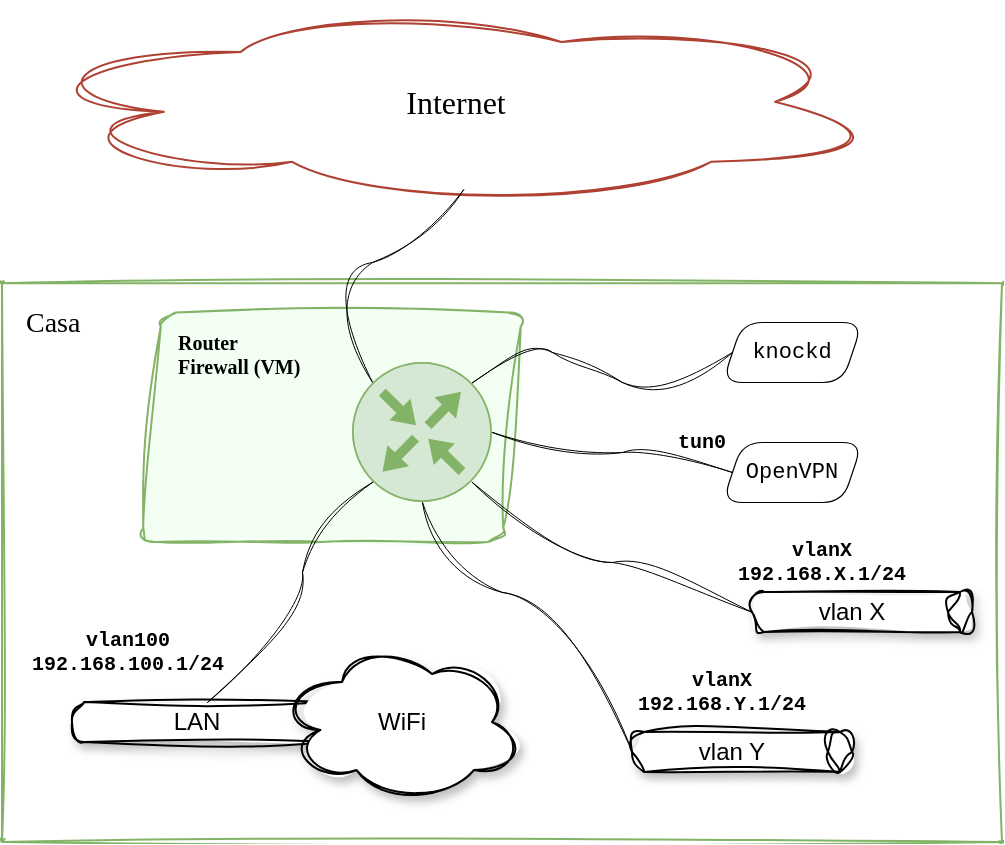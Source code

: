 <mxfile version="21.2.1" type="device">
  <diagram name="Page-1" id="sTeGwQV9_m6BofXgbJ5z">
    <mxGraphModel dx="2238" dy="1778" grid="1" gridSize="10" guides="1" tooltips="1" connect="1" arrows="1" fold="1" page="1" pageScale="1" pageWidth="1169" pageHeight="1654" math="0" shadow="0">
      <root>
        <mxCell id="0" />
        <mxCell id="1" parent="0" />
        <mxCell id="vNXa2KsQY14kPwiRae87-1" value="Casa" style="rounded=1;whiteSpace=wrap;html=1;align=left;spacingLeft=12;spacingTop=7;spacing=0;fontSize=14;fillColor=none;strokeColor=#82b366;verticalAlign=top;arcSize=0;strokeWidth=1;fontFamily=Verdana;sketch=1;curveFitting=1;jiggle=2;shadow=0;glass=0;fillStyle=auto;" parent="1" vertex="1">
          <mxGeometry x="120" y="220.58" width="500" height="279.42" as="geometry" />
        </mxCell>
        <mxCell id="9VNMI-Gynohl_PvULlB7-31" value="" style="group" vertex="1" connectable="0" parent="1">
          <mxGeometry x="190" y="235.29" width="190" height="114.71" as="geometry" />
        </mxCell>
        <mxCell id="9VNMI-Gynohl_PvULlB7-32" value="" style="shape=parallelogram;perimeter=parallelogramPerimeter;whiteSpace=wrap;html=1;fixedSize=1;size=10;rounded=1;sketch=1;curveFitting=1;jiggle=2;fontSize=11;strokeWidth=1;fillColor=#F2FFF2;strokeColor=#82b366;fillStyle=solid;arcSize=14;" vertex="1" parent="9VNMI-Gynohl_PvULlB7-31">
          <mxGeometry width="190" height="114.71" as="geometry" />
        </mxCell>
        <mxCell id="9VNMI-Gynohl_PvULlB7-34" value="&lt;b style=&quot;border-color: var(--border-color); color: rgb(0, 0, 0); font-family: Verdana; font-size: 10px; font-style: normal; font-variant-ligatures: normal; font-variant-caps: normal; letter-spacing: normal; orphans: 2; text-indent: 0px; text-transform: none; widows: 2; word-spacing: 0px; -webkit-text-stroke-width: 0px; background-color: initial; text-decoration-thickness: initial; text-decoration-style: initial; text-decoration-color: initial;&quot;&gt;Router&lt;br style=&quot;font-size: 10px;&quot;&gt;&lt;/b&gt;&lt;b style=&quot;border-color: var(--border-color); color: rgb(0, 0, 0); font-family: Verdana; font-size: 10px; font-style: normal; font-variant-ligatures: normal; font-variant-caps: normal; letter-spacing: normal; orphans: 2; text-indent: 0px; text-transform: none; widows: 2; word-spacing: 0px; -webkit-text-stroke-width: 0px; background-color: initial; text-decoration-thickness: initial; text-decoration-style: initial; text-decoration-color: initial;&quot;&gt;Firewall&amp;nbsp;&lt;/b&gt;&lt;b style=&quot;border-color: var(--border-color); color: rgb(0, 0, 0); font-family: Verdana; font-size: 10px; font-style: normal; font-variant-ligatures: normal; font-variant-caps: normal; letter-spacing: normal; orphans: 2; text-indent: 0px; text-transform: none; widows: 2; word-spacing: 0px; -webkit-text-stroke-width: 0px; background-color: initial; text-decoration-thickness: initial; text-decoration-style: initial; text-decoration-color: initial;&quot;&gt;(VM)&lt;/b&gt;" style="text;whiteSpace=wrap;html=1;align=left;fontSize=10;" vertex="1" parent="9VNMI-Gynohl_PvULlB7-31">
          <mxGeometry x="15.69" y="2.54" width="79.31" height="34.331" as="geometry" />
        </mxCell>
        <mxCell id="z99PI1cJXAMRWRogK8VI-193" value="Internet" style="ellipse;shape=cloud;whiteSpace=wrap;html=1;fillColor=none;strokeColor=#ae4132;fontSize=16;sketch=1;curveFitting=1;jiggle=2;fontFamily=Verdana;labelPosition=center;verticalLabelPosition=middle;align=center;verticalAlign=middle;" parent="1" vertex="1">
          <mxGeometry x="132.5" y="80" width="427.5" height="99.86" as="geometry" />
        </mxCell>
        <mxCell id="z99PI1cJXAMRWRogK8VI-212" value="" style="orthogonalLoop=1;jettySize=auto;html=1;startArrow=none;startFill=0;startSize=2;endSize=2;endArrow=none;endFill=0;exitX=0.145;exitY=0.145;exitDx=0;exitDy=0;sketch=1;curveFitting=1;jiggle=2;entryX=0.51;entryY=0.938;entryDx=0;entryDy=0;entryPerimeter=0;strokeWidth=0.5;exitPerimeter=0;curved=1;" parent="1" target="z99PI1cJXAMRWRogK8VI-193" edge="1" source="UGnT0N85BE51naAXe4o1-1">
          <mxGeometry relative="1" as="geometry">
            <mxPoint x="410.885" y="231.58" as="sourcePoint" />
            <mxPoint x="440" y="151.58" as="targetPoint" />
            <Array as="points">
              <mxPoint x="280" y="220" />
              <mxPoint x="330" y="200" />
            </Array>
          </mxGeometry>
        </mxCell>
        <mxCell id="UGnT0N85BE51naAXe4o1-1" value="&lt;div style=&quot;text-align: left;&quot;&gt;&lt;br&gt;&lt;/div&gt;" style="points=[[0.5,0,0],[1,0.5,0],[0.5,1,0],[0,0.5,0],[0.145,0.145,0],[0.856,0.145,0],[0.855,0.856,0],[0.145,0.855,0]];verticalLabelPosition=middle;html=1;verticalAlign=middle;aspect=fixed;align=right;pointerEvents=1;shape=mxgraph.cisco19.rect;prIcon=router;fillColor=#d5e8d4;strokeColor=#82b366;fontSize=15;fontFamily=Verdana;spacing=5;labelPosition=left;fontStyle=0" parent="1" vertex="1">
          <mxGeometry x="295" y="260" width="70" height="70" as="geometry" />
        </mxCell>
        <mxCell id="9VNMI-Gynohl_PvULlB7-2" value="LAN" style="shape=cylinder3;whiteSpace=wrap;html=1;boundedLbl=1;backgroundOutline=1;size=6;rotation=90;sketch=1;curveFitting=1;jiggle=2;shadow=1;horizontal=0;" vertex="1" parent="1">
          <mxGeometry x="212.5" y="372.5" width="20" height="135" as="geometry" />
        </mxCell>
        <mxCell id="9VNMI-Gynohl_PvULlB7-3" value="WiFi" style="ellipse;shape=cloud;whiteSpace=wrap;html=1;sketch=1;curveFitting=1;jiggle=2;shadow=1;" vertex="1" parent="1">
          <mxGeometry x="260" y="400" width="120" height="80" as="geometry" />
        </mxCell>
        <mxCell id="9VNMI-Gynohl_PvULlB7-5" value="" style="orthogonalLoop=1;jettySize=auto;html=1;startArrow=none;startFill=0;startSize=2;endSize=2;endArrow=none;endFill=0;exitX=0;exitY=0.5;exitDx=0;exitDy=0;sketch=1;curveFitting=1;jiggle=2;entryX=0.145;entryY=0.855;entryDx=0;entryDy=0;entryPerimeter=0;strokeWidth=0.5;exitPerimeter=0;curved=1;" edge="1" parent="1" source="9VNMI-Gynohl_PvULlB7-2" target="UGnT0N85BE51naAXe4o1-1">
          <mxGeometry relative="1" as="geometry">
            <mxPoint x="435" y="250" as="sourcePoint" />
            <mxPoint x="344" y="161" as="targetPoint" />
            <Array as="points">
              <mxPoint x="270" y="390" />
              <mxPoint x="270" y="340" />
            </Array>
          </mxGeometry>
        </mxCell>
        <mxCell id="9VNMI-Gynohl_PvULlB7-6" value="" style="orthogonalLoop=1;jettySize=auto;html=1;startArrow=none;startFill=0;startSize=2;endSize=2;endArrow=none;endFill=0;sketch=1;curveFitting=1;jiggle=2;entryX=0.855;entryY=0.856;entryDx=0;entryDy=0;entryPerimeter=0;strokeWidth=0.5;exitX=0.5;exitY=1;exitDx=0;exitDy=0;exitPerimeter=0;curved=1;" edge="1" parent="1" source="9VNMI-Gynohl_PvULlB7-7" target="UGnT0N85BE51naAXe4o1-1">
          <mxGeometry relative="1" as="geometry">
            <mxPoint x="660" y="280" as="sourcePoint" />
            <mxPoint x="410" y="310" as="targetPoint" />
            <Array as="points">
              <mxPoint x="450" y="360" />
              <mxPoint x="400" y="360" />
            </Array>
          </mxGeometry>
        </mxCell>
        <mxCell id="9VNMI-Gynohl_PvULlB7-7" value="vlan X" style="shape=cylinder3;whiteSpace=wrap;html=1;boundedLbl=1;backgroundOutline=1;size=6;rotation=90;sketch=1;curveFitting=1;jiggle=2;shadow=1;horizontal=0;" vertex="1" parent="1">
          <mxGeometry x="540" y="330" width="20" height="110" as="geometry" />
        </mxCell>
        <mxCell id="9VNMI-Gynohl_PvULlB7-8" value="vlan Y" style="shape=cylinder3;whiteSpace=wrap;html=1;boundedLbl=1;backgroundOutline=1;size=6;rotation=90;sketch=1;curveFitting=1;jiggle=2;shadow=1;horizontal=0;" vertex="1" parent="1">
          <mxGeometry x="480" y="400" width="20" height="110" as="geometry" />
        </mxCell>
        <mxCell id="9VNMI-Gynohl_PvULlB7-10" value="" style="orthogonalLoop=1;jettySize=auto;html=1;startArrow=none;startFill=0;startSize=2;endSize=2;endArrow=none;endFill=0;sketch=1;curveFitting=1;jiggle=2;strokeWidth=0.5;exitX=0.5;exitY=1;exitDx=0;exitDy=0;exitPerimeter=0;entryX=0.5;entryY=1;entryDx=0;entryDy=0;entryPerimeter=0;curved=1;" edge="1" parent="1" source="9VNMI-Gynohl_PvULlB7-8" target="UGnT0N85BE51naAXe4o1-1">
          <mxGeometry relative="1" as="geometry">
            <mxPoint x="465" y="395" as="sourcePoint" />
            <mxPoint x="370" y="310" as="targetPoint" />
            <Array as="points">
              <mxPoint x="400" y="380" />
              <mxPoint x="340" y="370" />
            </Array>
          </mxGeometry>
        </mxCell>
        <mxCell id="9VNMI-Gynohl_PvULlB7-11" value="&lt;div style=&quot;text-align: left;&quot;&gt;&lt;font face=&quot;Courier New&quot; data-font-src=&quot;https://fonts.googleapis.com/css?family=Rock+Salt&quot;&gt;knockd&lt;/font&gt;&lt;/div&gt;" style="shape=parallelogram;perimeter=parallelogramPerimeter;whiteSpace=wrap;html=1;fixedSize=1;size=10;rounded=1;fontSize=11;strokeWidth=0.6;labelPosition=center;verticalLabelPosition=middle;align=center;verticalAlign=middle;fontFamily=Verdana;" vertex="1" parent="1">
          <mxGeometry x="480" y="240.0" width="70" height="30" as="geometry" />
        </mxCell>
        <mxCell id="9VNMI-Gynohl_PvULlB7-12" value="&lt;div style=&quot;text-align: left;&quot;&gt;&lt;font face=&quot;Courier New&quot; data-font-src=&quot;https://fonts.googleapis.com/css?family=Rock+Salt&quot;&gt;OpenVPN&lt;/font&gt;&lt;/div&gt;" style="shape=parallelogram;perimeter=parallelogramPerimeter;whiteSpace=wrap;html=1;fixedSize=1;size=10;rounded=1;fontSize=11;strokeWidth=0.6;labelPosition=center;verticalLabelPosition=middle;align=center;verticalAlign=middle;fontFamily=Verdana;" vertex="1" parent="1">
          <mxGeometry x="480" y="300.0" width="70" height="30" as="geometry" />
        </mxCell>
        <mxCell id="9VNMI-Gynohl_PvULlB7-13" value="" style="orthogonalLoop=1;jettySize=auto;html=1;startArrow=none;startFill=0;startSize=2;endSize=2;endArrow=none;endFill=0;sketch=1;curveFitting=1;jiggle=2;entryX=0.856;entryY=0.145;entryDx=0;entryDy=0;entryPerimeter=0;strokeWidth=0.5;exitX=0;exitY=0.5;exitDx=0;exitDy=0;curved=1;" edge="1" parent="1" source="9VNMI-Gynohl_PvULlB7-11" target="UGnT0N85BE51naAXe4o1-1">
          <mxGeometry relative="1" as="geometry">
            <mxPoint x="465" y="395" as="sourcePoint" />
            <mxPoint x="380" y="320" as="targetPoint" />
            <Array as="points">
              <mxPoint x="450" y="280" />
              <mxPoint x="410" y="260" />
              <mxPoint x="380" y="250" />
            </Array>
          </mxGeometry>
        </mxCell>
        <mxCell id="9VNMI-Gynohl_PvULlB7-14" value="" style="orthogonalLoop=1;jettySize=auto;html=1;startArrow=none;startFill=0;startSize=2;endSize=2;endArrow=none;endFill=0;sketch=1;curveFitting=1;jiggle=2;entryX=1;entryY=0.5;entryDx=0;entryDy=0;entryPerimeter=0;strokeWidth=0.5;exitX=0;exitY=0.5;exitDx=0;exitDy=0;curved=1;" edge="1" parent="1" source="9VNMI-Gynohl_PvULlB7-12" target="UGnT0N85BE51naAXe4o1-1">
          <mxGeometry relative="1" as="geometry">
            <mxPoint x="475" y="275" as="sourcePoint" />
            <mxPoint x="390" y="295" as="targetPoint" />
            <Array as="points">
              <mxPoint x="450" y="300" />
              <mxPoint x="410" y="310" />
            </Array>
          </mxGeometry>
        </mxCell>
        <mxCell id="9VNMI-Gynohl_PvULlB7-15" value="vlanX&lt;br style=&quot;font-size: 10px;&quot;&gt;192.168.X.1/24" style="text;strokeColor=none;align=center;fillColor=none;html=1;verticalAlign=middle;whiteSpace=wrap;rounded=0;fontFamily=Courier New;fontSize=10;fontStyle=1" vertex="1" parent="1">
          <mxGeometry x="480" y="345.29" width="100" height="30" as="geometry" />
        </mxCell>
        <mxCell id="9VNMI-Gynohl_PvULlB7-16" value="vlanX&lt;br style=&quot;font-size: 10px;&quot;&gt;192.168.Y.1/24" style="text;strokeColor=none;align=center;fillColor=none;html=1;verticalAlign=middle;whiteSpace=wrap;rounded=0;fontFamily=Courier New;fontSize=10;fontStyle=1" vertex="1" parent="1">
          <mxGeometry x="430" y="410" width="100" height="30" as="geometry" />
        </mxCell>
        <mxCell id="9VNMI-Gynohl_PvULlB7-17" value="vlan100&lt;br style=&quot;font-size: 10px;&quot;&gt;192.168.100.1/24" style="text;strokeColor=none;align=center;fillColor=none;html=1;verticalAlign=middle;whiteSpace=wrap;rounded=0;fontFamily=Courier New;fontSize=10;fontStyle=1" vertex="1" parent="1">
          <mxGeometry x="132.5" y="390" width="100" height="30" as="geometry" />
        </mxCell>
        <mxCell id="9VNMI-Gynohl_PvULlB7-35" value="tun0" style="text;strokeColor=none;align=center;fillColor=none;html=1;verticalAlign=middle;whiteSpace=wrap;rounded=0;fontFamily=Courier New;fontSize=10;fontStyle=1" vertex="1" parent="1">
          <mxGeometry x="450" y="290" width="40" height="20" as="geometry" />
        </mxCell>
      </root>
    </mxGraphModel>
  </diagram>
</mxfile>
